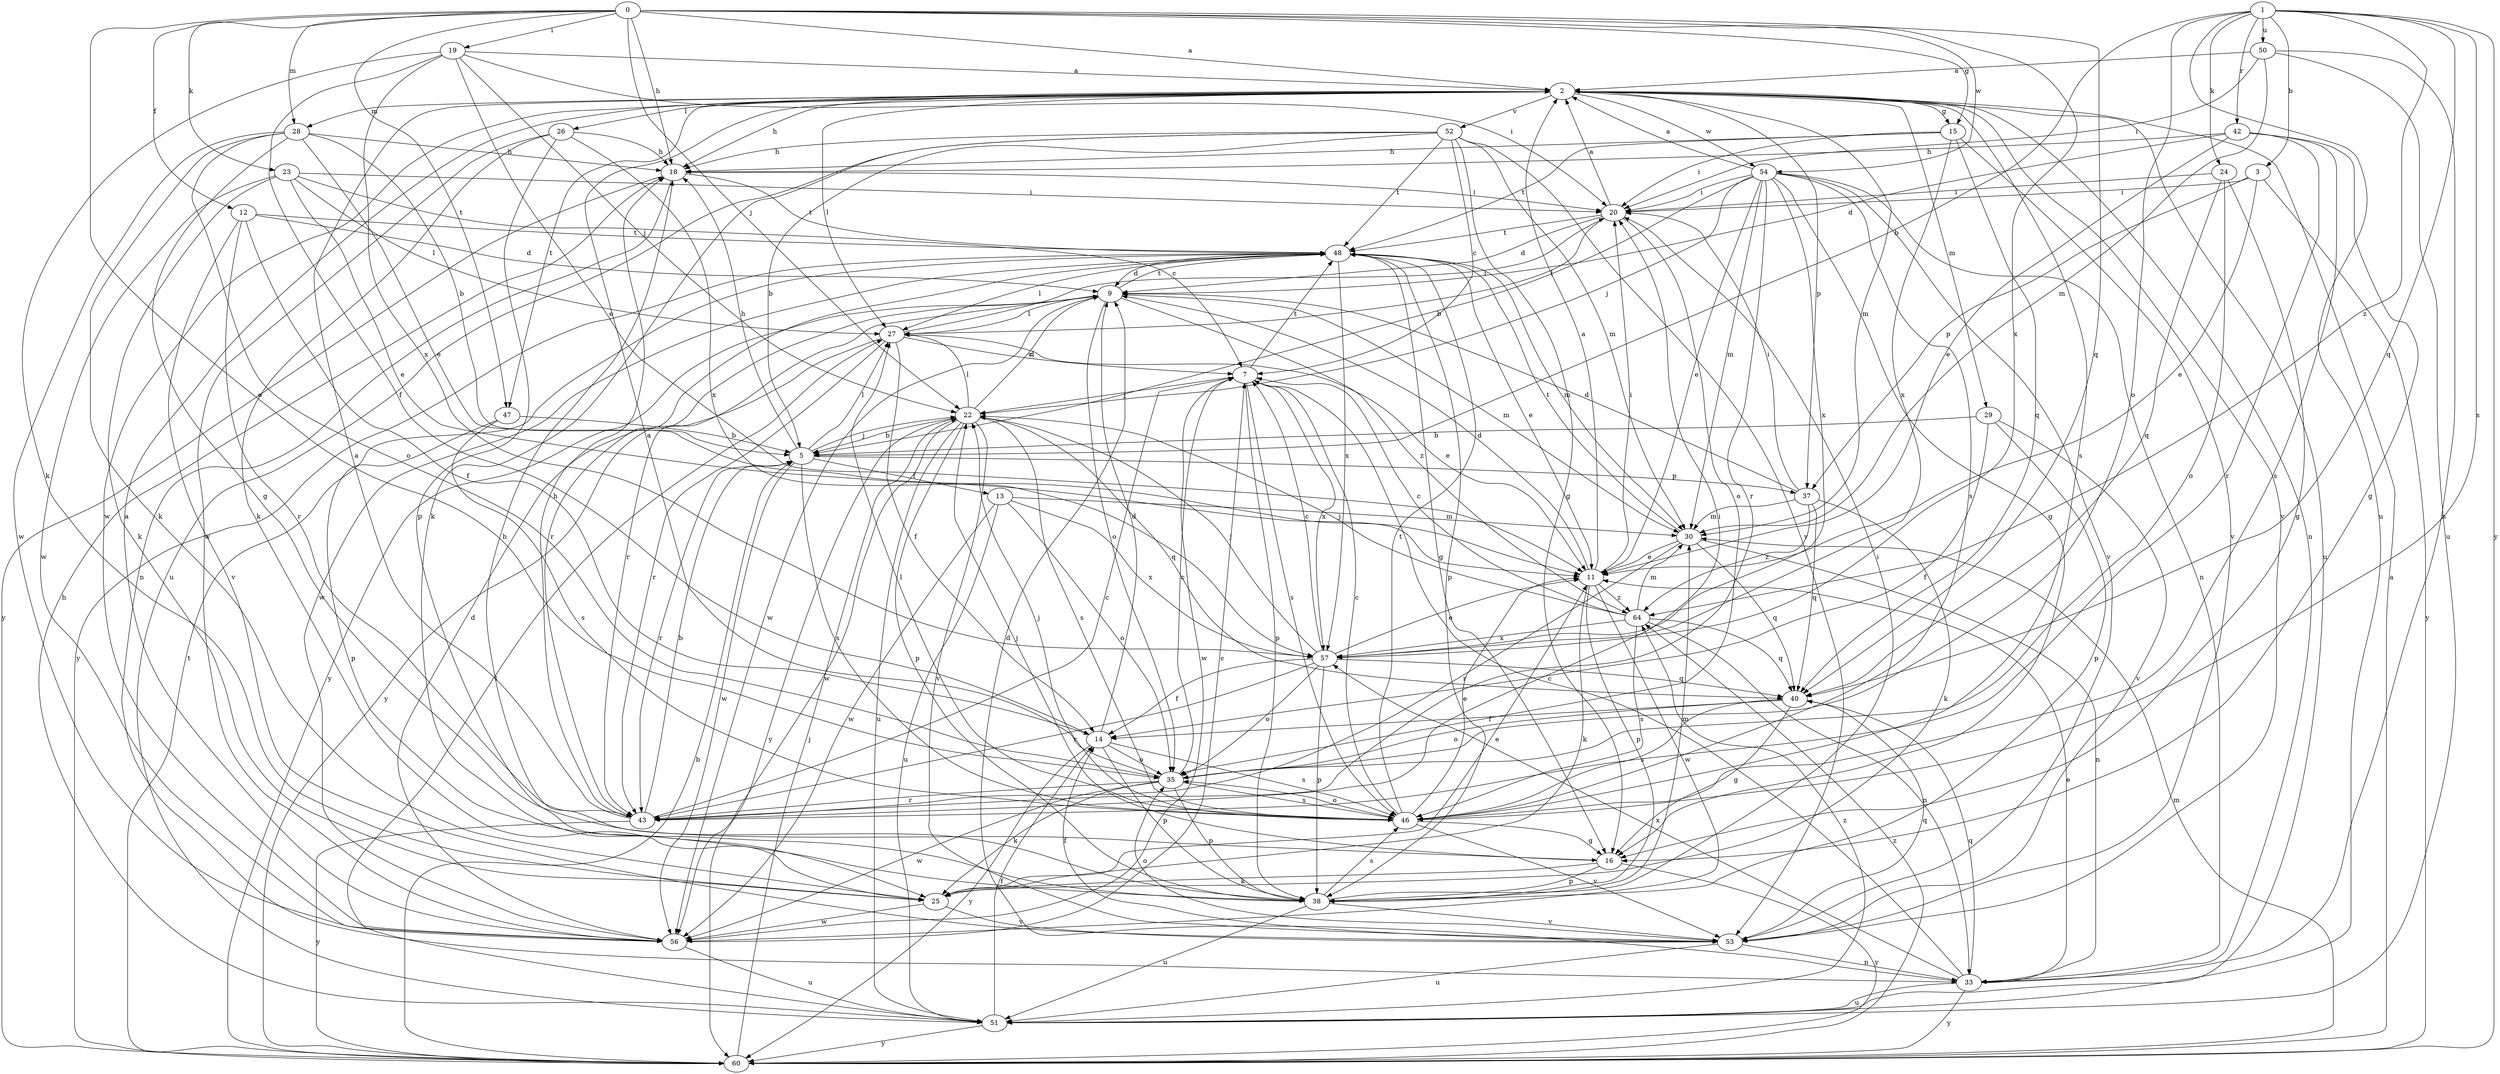 strict digraph  {
0;
1;
2;
3;
5;
7;
9;
11;
12;
13;
14;
15;
16;
18;
19;
20;
22;
23;
24;
25;
26;
27;
28;
29;
30;
33;
35;
37;
38;
40;
42;
43;
46;
47;
48;
50;
51;
52;
53;
54;
56;
57;
60;
64;
0 -> 2  [label=a];
0 -> 12  [label=f];
0 -> 15  [label=g];
0 -> 18  [label=h];
0 -> 19  [label=i];
0 -> 22  [label=j];
0 -> 23  [label=k];
0 -> 28  [label=m];
0 -> 35  [label=o];
0 -> 40  [label=q];
0 -> 47  [label=t];
0 -> 54  [label=w];
0 -> 57  [label=x];
1 -> 3  [label=b];
1 -> 5  [label=b];
1 -> 24  [label=k];
1 -> 35  [label=o];
1 -> 40  [label=q];
1 -> 42  [label=r];
1 -> 46  [label=s];
1 -> 50  [label=u];
1 -> 51  [label=u];
1 -> 60  [label=y];
1 -> 64  [label=z];
2 -> 15  [label=g];
2 -> 18  [label=h];
2 -> 26  [label=l];
2 -> 27  [label=l];
2 -> 28  [label=m];
2 -> 29  [label=m];
2 -> 30  [label=m];
2 -> 33  [label=n];
2 -> 37  [label=p];
2 -> 46  [label=s];
2 -> 47  [label=t];
2 -> 51  [label=u];
2 -> 52  [label=v];
2 -> 53  [label=v];
2 -> 54  [label=w];
2 -> 56  [label=w];
3 -> 11  [label=e];
3 -> 20  [label=i];
3 -> 37  [label=p];
3 -> 60  [label=y];
5 -> 13  [label=f];
5 -> 18  [label=h];
5 -> 22  [label=j];
5 -> 27  [label=l];
5 -> 37  [label=p];
5 -> 43  [label=r];
5 -> 46  [label=s];
5 -> 56  [label=w];
7 -> 22  [label=j];
7 -> 38  [label=p];
7 -> 46  [label=s];
7 -> 48  [label=t];
7 -> 56  [label=w];
7 -> 57  [label=x];
9 -> 27  [label=l];
9 -> 30  [label=m];
9 -> 35  [label=o];
9 -> 43  [label=r];
9 -> 48  [label=t];
9 -> 56  [label=w];
9 -> 60  [label=y];
9 -> 64  [label=z];
11 -> 2  [label=a];
11 -> 9  [label=d];
11 -> 20  [label=i];
11 -> 25  [label=k];
11 -> 38  [label=p];
11 -> 56  [label=w];
11 -> 64  [label=z];
12 -> 9  [label=d];
12 -> 14  [label=f];
12 -> 43  [label=r];
12 -> 48  [label=t];
12 -> 53  [label=v];
13 -> 30  [label=m];
13 -> 35  [label=o];
13 -> 51  [label=u];
13 -> 56  [label=w];
13 -> 57  [label=x];
14 -> 9  [label=d];
14 -> 35  [label=o];
14 -> 38  [label=p];
14 -> 46  [label=s];
14 -> 60  [label=y];
15 -> 18  [label=h];
15 -> 20  [label=i];
15 -> 40  [label=q];
15 -> 48  [label=t];
15 -> 53  [label=v];
15 -> 57  [label=x];
16 -> 22  [label=j];
16 -> 25  [label=k];
16 -> 38  [label=p];
16 -> 60  [label=y];
18 -> 20  [label=i];
18 -> 33  [label=n];
18 -> 48  [label=t];
18 -> 60  [label=y];
19 -> 2  [label=a];
19 -> 11  [label=e];
19 -> 14  [label=f];
19 -> 20  [label=i];
19 -> 22  [label=j];
19 -> 25  [label=k];
19 -> 57  [label=x];
20 -> 2  [label=a];
20 -> 9  [label=d];
20 -> 27  [label=l];
20 -> 35  [label=o];
20 -> 48  [label=t];
22 -> 5  [label=b];
22 -> 9  [label=d];
22 -> 27  [label=l];
22 -> 38  [label=p];
22 -> 40  [label=q];
22 -> 46  [label=s];
22 -> 51  [label=u];
22 -> 53  [label=v];
22 -> 56  [label=w];
22 -> 60  [label=y];
23 -> 7  [label=c];
23 -> 11  [label=e];
23 -> 20  [label=i];
23 -> 25  [label=k];
23 -> 27  [label=l];
23 -> 56  [label=w];
24 -> 16  [label=g];
24 -> 20  [label=i];
24 -> 35  [label=o];
24 -> 40  [label=q];
25 -> 11  [label=e];
25 -> 53  [label=v];
25 -> 56  [label=w];
26 -> 18  [label=h];
26 -> 25  [label=k];
26 -> 38  [label=p];
26 -> 56  [label=w];
26 -> 57  [label=x];
27 -> 7  [label=c];
27 -> 11  [label=e];
27 -> 14  [label=f];
27 -> 20  [label=i];
27 -> 43  [label=r];
27 -> 60  [label=y];
28 -> 5  [label=b];
28 -> 11  [label=e];
28 -> 16  [label=g];
28 -> 18  [label=h];
28 -> 25  [label=k];
28 -> 35  [label=o];
28 -> 56  [label=w];
29 -> 5  [label=b];
29 -> 14  [label=f];
29 -> 38  [label=p];
29 -> 53  [label=v];
30 -> 11  [label=e];
30 -> 33  [label=n];
30 -> 40  [label=q];
30 -> 43  [label=r];
30 -> 48  [label=t];
33 -> 7  [label=c];
33 -> 9  [label=d];
33 -> 11  [label=e];
33 -> 40  [label=q];
33 -> 51  [label=u];
33 -> 57  [label=x];
33 -> 60  [label=y];
35 -> 2  [label=a];
35 -> 7  [label=c];
35 -> 25  [label=k];
35 -> 38  [label=p];
35 -> 43  [label=r];
35 -> 46  [label=s];
35 -> 56  [label=w];
37 -> 9  [label=d];
37 -> 20  [label=i];
37 -> 25  [label=k];
37 -> 30  [label=m];
37 -> 40  [label=q];
37 -> 64  [label=z];
38 -> 18  [label=h];
38 -> 20  [label=i];
38 -> 30  [label=m];
38 -> 46  [label=s];
38 -> 51  [label=u];
38 -> 53  [label=v];
40 -> 14  [label=f];
40 -> 16  [label=g];
40 -> 35  [label=o];
40 -> 46  [label=s];
42 -> 9  [label=d];
42 -> 11  [label=e];
42 -> 16  [label=g];
42 -> 18  [label=h];
42 -> 43  [label=r];
42 -> 46  [label=s];
43 -> 2  [label=a];
43 -> 5  [label=b];
43 -> 7  [label=c];
43 -> 18  [label=h];
43 -> 20  [label=i];
43 -> 60  [label=y];
46 -> 7  [label=c];
46 -> 11  [label=e];
46 -> 16  [label=g];
46 -> 22  [label=j];
46 -> 27  [label=l];
46 -> 35  [label=o];
46 -> 48  [label=t];
46 -> 53  [label=v];
47 -> 5  [label=b];
47 -> 38  [label=p];
47 -> 46  [label=s];
48 -> 9  [label=d];
48 -> 11  [label=e];
48 -> 16  [label=g];
48 -> 27  [label=l];
48 -> 30  [label=m];
48 -> 38  [label=p];
48 -> 43  [label=r];
48 -> 56  [label=w];
48 -> 57  [label=x];
48 -> 60  [label=y];
50 -> 2  [label=a];
50 -> 20  [label=i];
50 -> 30  [label=m];
50 -> 33  [label=n];
50 -> 51  [label=u];
51 -> 14  [label=f];
51 -> 18  [label=h];
51 -> 27  [label=l];
51 -> 60  [label=y];
51 -> 64  [label=z];
52 -> 5  [label=b];
52 -> 7  [label=c];
52 -> 16  [label=g];
52 -> 18  [label=h];
52 -> 25  [label=k];
52 -> 30  [label=m];
52 -> 48  [label=t];
52 -> 51  [label=u];
52 -> 53  [label=v];
53 -> 14  [label=f];
53 -> 33  [label=n];
53 -> 35  [label=o];
53 -> 40  [label=q];
53 -> 51  [label=u];
54 -> 2  [label=a];
54 -> 5  [label=b];
54 -> 11  [label=e];
54 -> 16  [label=g];
54 -> 20  [label=i];
54 -> 22  [label=j];
54 -> 30  [label=m];
54 -> 33  [label=n];
54 -> 43  [label=r];
54 -> 46  [label=s];
54 -> 53  [label=v];
54 -> 57  [label=x];
56 -> 2  [label=a];
56 -> 7  [label=c];
56 -> 9  [label=d];
56 -> 51  [label=u];
57 -> 7  [label=c];
57 -> 11  [label=e];
57 -> 14  [label=f];
57 -> 22  [label=j];
57 -> 35  [label=o];
57 -> 38  [label=p];
57 -> 40  [label=q];
57 -> 43  [label=r];
60 -> 2  [label=a];
60 -> 5  [label=b];
60 -> 22  [label=j];
60 -> 30  [label=m];
60 -> 48  [label=t];
60 -> 64  [label=z];
64 -> 7  [label=c];
64 -> 22  [label=j];
64 -> 30  [label=m];
64 -> 33  [label=n];
64 -> 40  [label=q];
64 -> 46  [label=s];
64 -> 57  [label=x];
}
